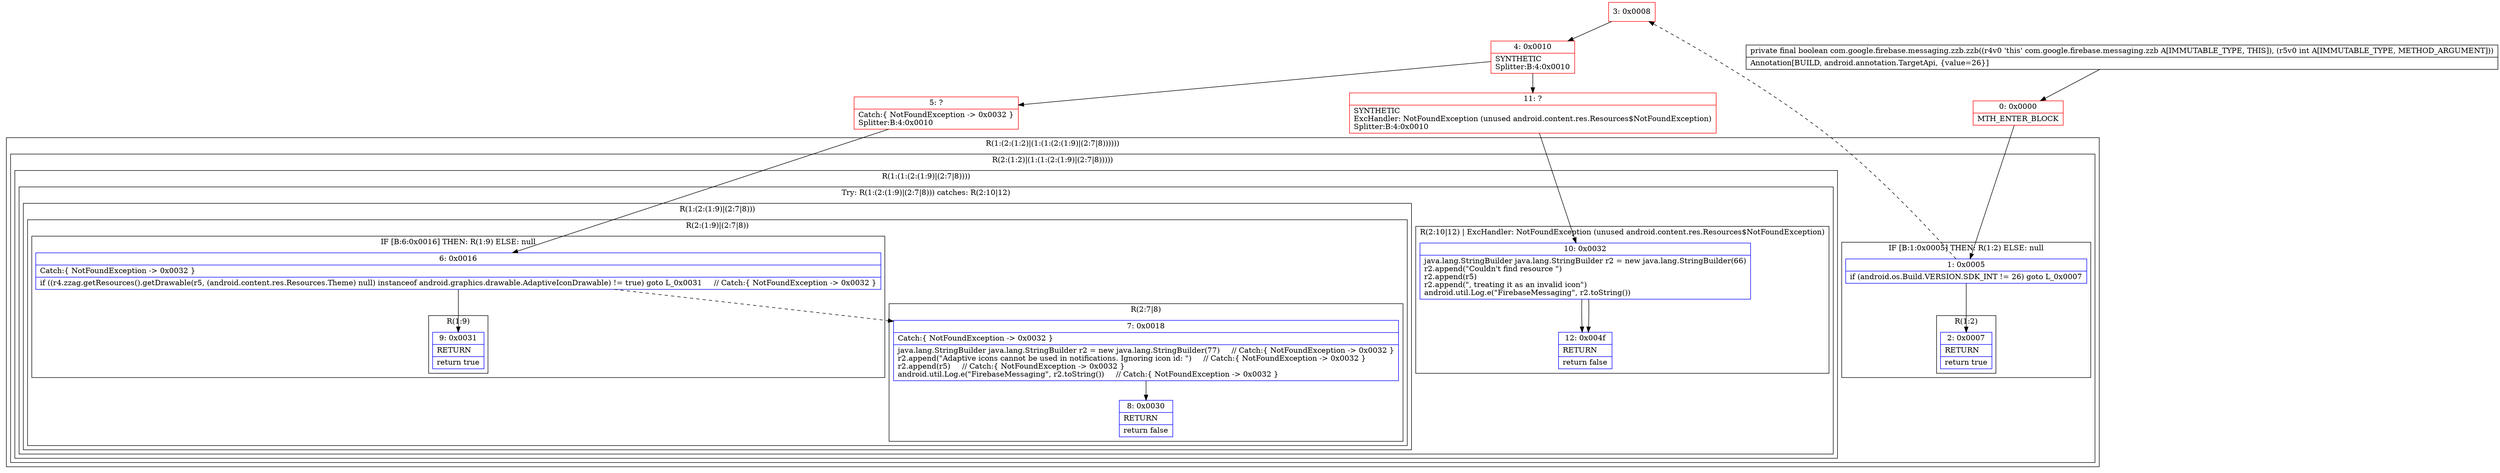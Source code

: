 digraph "CFG forcom.google.firebase.messaging.zzb.zzb(I)Z" {
subgraph cluster_Region_2012532944 {
label = "R(1:(2:(1:2)|(1:(1:(2:(1:9)|(2:7|8))))))";
node [shape=record,color=blue];
subgraph cluster_Region_1869972926 {
label = "R(2:(1:2)|(1:(1:(2:(1:9)|(2:7|8)))))";
node [shape=record,color=blue];
subgraph cluster_IfRegion_1417400866 {
label = "IF [B:1:0x0005] THEN: R(1:2) ELSE: null";
node [shape=record,color=blue];
Node_1 [shape=record,label="{1\:\ 0x0005|if (android.os.Build.VERSION.SDK_INT != 26) goto L_0x0007\l}"];
subgraph cluster_Region_715523015 {
label = "R(1:2)";
node [shape=record,color=blue];
Node_2 [shape=record,label="{2\:\ 0x0007|RETURN\l|return true\l}"];
}
}
subgraph cluster_Region_2063934483 {
label = "R(1:(1:(2:(1:9)|(2:7|8))))";
node [shape=record,color=blue];
subgraph cluster_TryCatchRegion_949884600 {
label = "Try: R(1:(2:(1:9)|(2:7|8))) catches: R(2:10|12)";
node [shape=record,color=blue];
subgraph cluster_Region_855521611 {
label = "R(1:(2:(1:9)|(2:7|8)))";
node [shape=record,color=blue];
subgraph cluster_Region_677162216 {
label = "R(2:(1:9)|(2:7|8))";
node [shape=record,color=blue];
subgraph cluster_IfRegion_2058035276 {
label = "IF [B:6:0x0016] THEN: R(1:9) ELSE: null";
node [shape=record,color=blue];
Node_6 [shape=record,label="{6\:\ 0x0016|Catch:\{ NotFoundException \-\> 0x0032 \}\l|if ((r4.zzag.getResources().getDrawable(r5, (android.content.res.Resources.Theme) null) instanceof android.graphics.drawable.AdaptiveIconDrawable) != true) goto L_0x0031     \/\/ Catch:\{ NotFoundException \-\> 0x0032 \}\l}"];
subgraph cluster_Region_843633271 {
label = "R(1:9)";
node [shape=record,color=blue];
Node_9 [shape=record,label="{9\:\ 0x0031|RETURN\l|return true\l}"];
}
}
subgraph cluster_Region_1915650364 {
label = "R(2:7|8)";
node [shape=record,color=blue];
Node_7 [shape=record,label="{7\:\ 0x0018|Catch:\{ NotFoundException \-\> 0x0032 \}\l|java.lang.StringBuilder java.lang.StringBuilder r2 = new java.lang.StringBuilder(77)     \/\/ Catch:\{ NotFoundException \-\> 0x0032 \}\lr2.append(\"Adaptive icons cannot be used in notifications. Ignoring icon id: \")     \/\/ Catch:\{ NotFoundException \-\> 0x0032 \}\lr2.append(r5)     \/\/ Catch:\{ NotFoundException \-\> 0x0032 \}\landroid.util.Log.e(\"FirebaseMessaging\", r2.toString())     \/\/ Catch:\{ NotFoundException \-\> 0x0032 \}\l}"];
Node_8 [shape=record,label="{8\:\ 0x0030|RETURN\l|return false\l}"];
}
}
}
subgraph cluster_Region_1697628579 {
label = "R(2:10|12) | ExcHandler: NotFoundException (unused android.content.res.Resources$NotFoundException)\l";
node [shape=record,color=blue];
Node_10 [shape=record,label="{10\:\ 0x0032|java.lang.StringBuilder java.lang.StringBuilder r2 = new java.lang.StringBuilder(66)\lr2.append(\"Couldn't find resource \")\lr2.append(r5)\lr2.append(\", treating it as an invalid icon\")\landroid.util.Log.e(\"FirebaseMessaging\", r2.toString())\l}"];
Node_12 [shape=record,label="{12\:\ 0x004f|RETURN\l|return false\l}"];
}
}
}
}
}
subgraph cluster_Region_1697628579 {
label = "R(2:10|12) | ExcHandler: NotFoundException (unused android.content.res.Resources$NotFoundException)\l";
node [shape=record,color=blue];
Node_10 [shape=record,label="{10\:\ 0x0032|java.lang.StringBuilder java.lang.StringBuilder r2 = new java.lang.StringBuilder(66)\lr2.append(\"Couldn't find resource \")\lr2.append(r5)\lr2.append(\", treating it as an invalid icon\")\landroid.util.Log.e(\"FirebaseMessaging\", r2.toString())\l}"];
Node_12 [shape=record,label="{12\:\ 0x004f|RETURN\l|return false\l}"];
}
Node_0 [shape=record,color=red,label="{0\:\ 0x0000|MTH_ENTER_BLOCK\l}"];
Node_3 [shape=record,color=red,label="{3\:\ 0x0008}"];
Node_4 [shape=record,color=red,label="{4\:\ 0x0010|SYNTHETIC\lSplitter:B:4:0x0010\l}"];
Node_5 [shape=record,color=red,label="{5\:\ ?|Catch:\{ NotFoundException \-\> 0x0032 \}\lSplitter:B:4:0x0010\l}"];
Node_11 [shape=record,color=red,label="{11\:\ ?|SYNTHETIC\lExcHandler: NotFoundException (unused android.content.res.Resources$NotFoundException)\lSplitter:B:4:0x0010\l}"];
MethodNode[shape=record,label="{private final boolean com.google.firebase.messaging.zzb.zzb((r4v0 'this' com.google.firebase.messaging.zzb A[IMMUTABLE_TYPE, THIS]), (r5v0 int A[IMMUTABLE_TYPE, METHOD_ARGUMENT]))  | Annotation[BUILD, android.annotation.TargetApi, \{value=26\}]\l}"];
MethodNode -> Node_0;
Node_1 -> Node_2;
Node_1 -> Node_3[style=dashed];
Node_6 -> Node_7[style=dashed];
Node_6 -> Node_9;
Node_7 -> Node_8;
Node_10 -> Node_12;
Node_10 -> Node_12;
Node_0 -> Node_1;
Node_3 -> Node_4;
Node_4 -> Node_5;
Node_4 -> Node_11;
Node_5 -> Node_6;
Node_11 -> Node_10;
}

